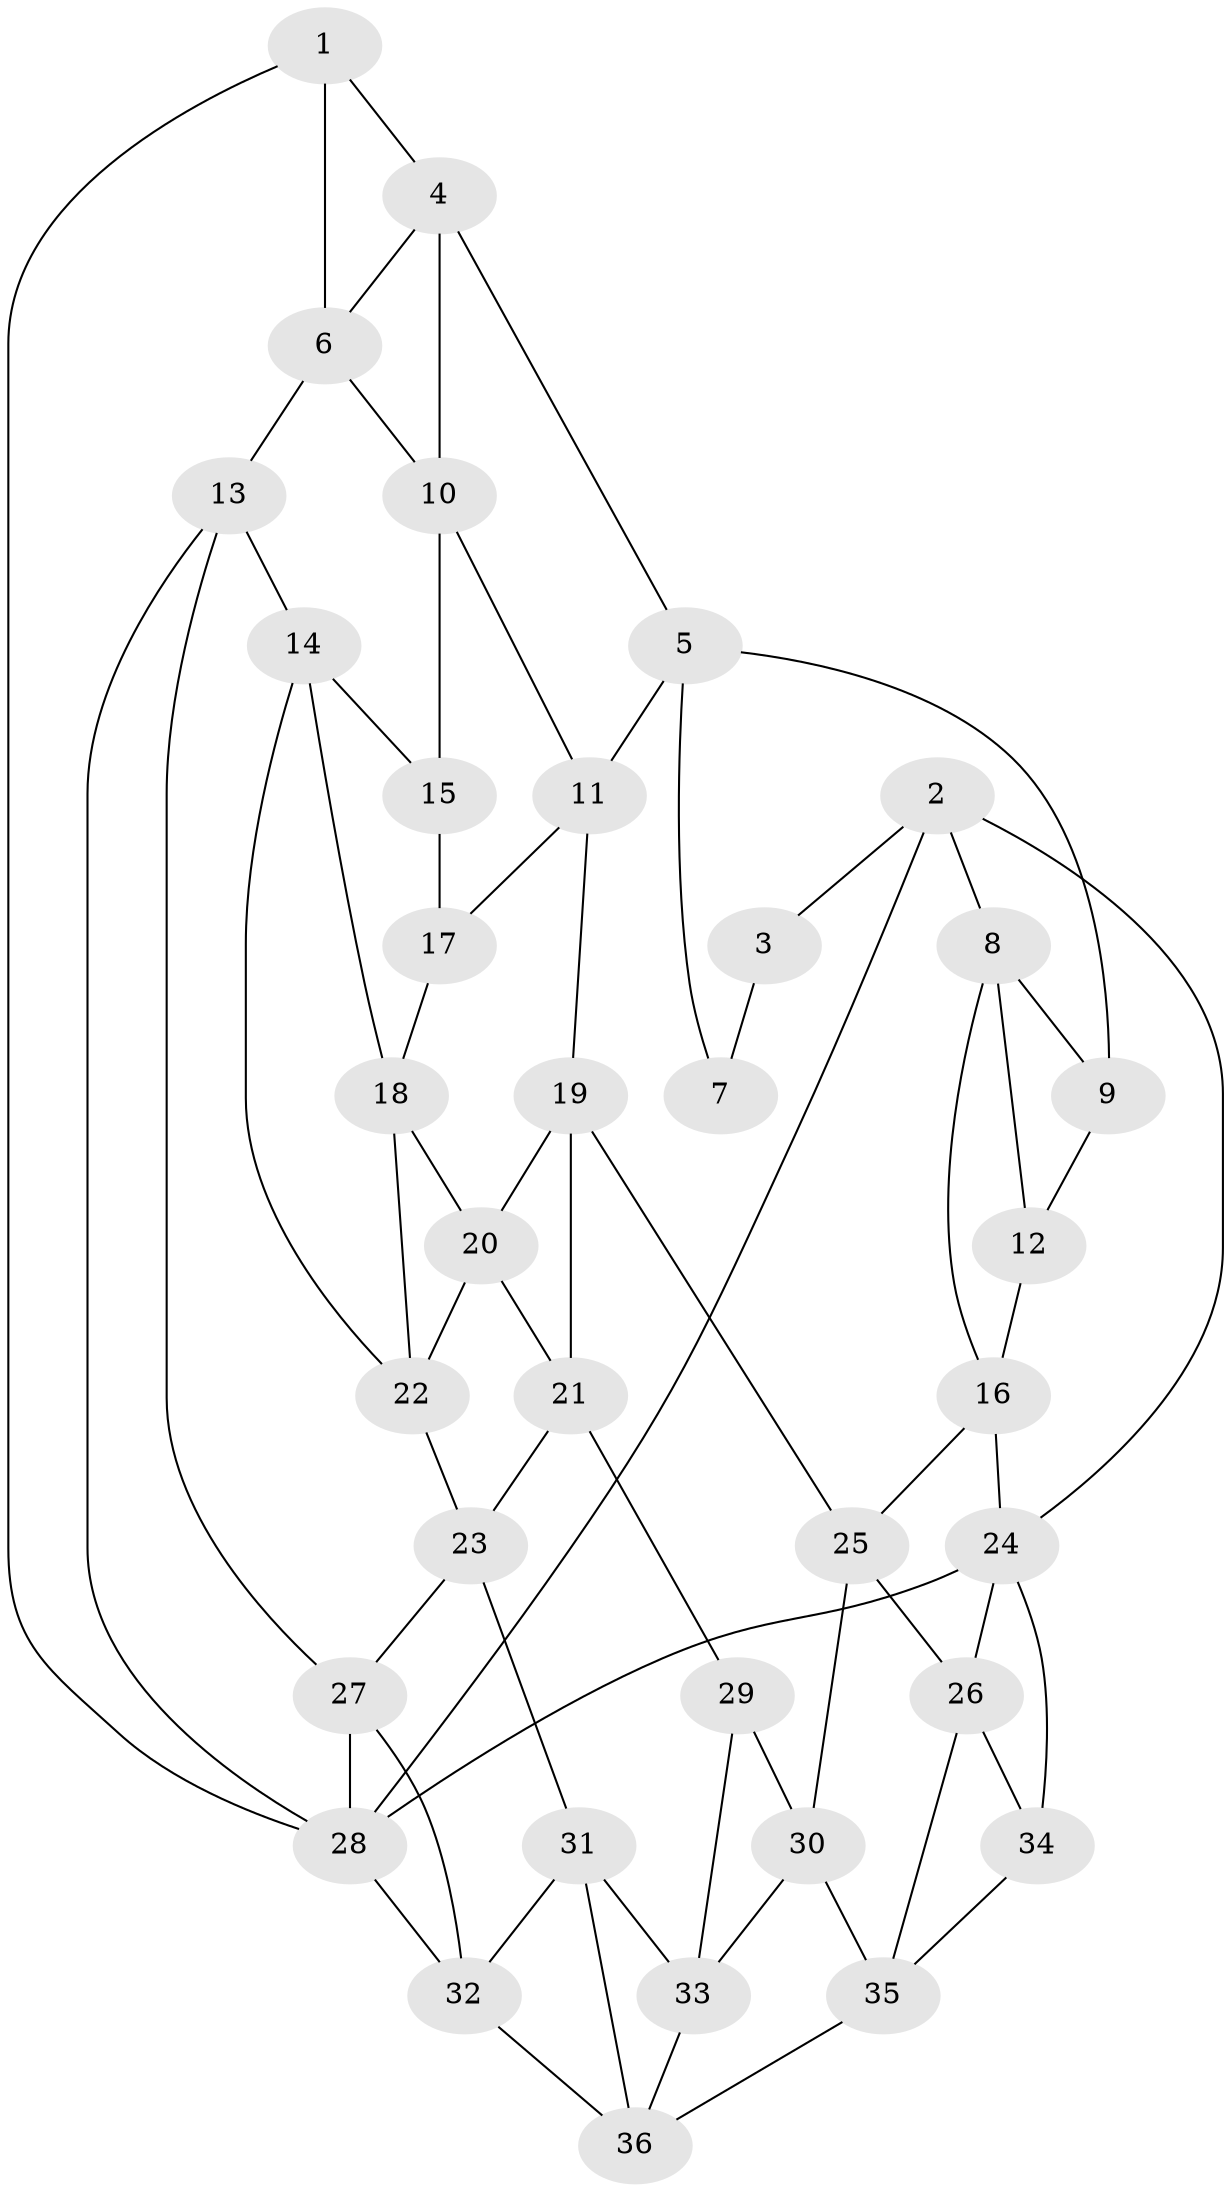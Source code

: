 // original degree distribution, {3: 0.04411764705882353, 4: 0.2647058823529412, 6: 0.2647058823529412, 5: 0.4264705882352941}
// Generated by graph-tools (version 1.1) at 2025/51/03/09/25 03:51:00]
// undirected, 36 vertices, 68 edges
graph export_dot {
graph [start="1"]
  node [color=gray90,style=filled];
  1;
  2;
  3;
  4;
  5;
  6;
  7;
  8;
  9;
  10;
  11;
  12;
  13;
  14;
  15;
  16;
  17;
  18;
  19;
  20;
  21;
  22;
  23;
  24;
  25;
  26;
  27;
  28;
  29;
  30;
  31;
  32;
  33;
  34;
  35;
  36;
  1 -- 4 [weight=1.0];
  1 -- 6 [weight=1.0];
  1 -- 28 [weight=1.0];
  2 -- 3 [weight=1.0];
  2 -- 8 [weight=1.0];
  2 -- 24 [weight=1.0];
  2 -- 28 [weight=1.0];
  3 -- 7 [weight=2.0];
  4 -- 5 [weight=1.0];
  4 -- 6 [weight=1.0];
  4 -- 10 [weight=1.0];
  5 -- 7 [weight=1.0];
  5 -- 9 [weight=1.0];
  5 -- 11 [weight=1.0];
  6 -- 10 [weight=1.0];
  6 -- 13 [weight=1.0];
  8 -- 9 [weight=1.0];
  8 -- 12 [weight=1.0];
  8 -- 16 [weight=1.0];
  9 -- 12 [weight=1.0];
  10 -- 11 [weight=1.0];
  10 -- 15 [weight=1.0];
  11 -- 17 [weight=1.0];
  11 -- 19 [weight=1.0];
  12 -- 16 [weight=1.0];
  13 -- 14 [weight=1.0];
  13 -- 27 [weight=1.0];
  13 -- 28 [weight=1.0];
  14 -- 15 [weight=1.0];
  14 -- 18 [weight=1.0];
  14 -- 22 [weight=1.0];
  15 -- 17 [weight=2.0];
  16 -- 24 [weight=1.0];
  16 -- 25 [weight=1.0];
  17 -- 18 [weight=1.0];
  18 -- 20 [weight=1.0];
  18 -- 22 [weight=1.0];
  19 -- 20 [weight=1.0];
  19 -- 21 [weight=1.0];
  19 -- 25 [weight=1.0];
  20 -- 21 [weight=1.0];
  20 -- 22 [weight=1.0];
  21 -- 23 [weight=1.0];
  21 -- 29 [weight=1.0];
  22 -- 23 [weight=1.0];
  23 -- 27 [weight=1.0];
  23 -- 31 [weight=1.0];
  24 -- 26 [weight=1.0];
  24 -- 28 [weight=1.0];
  24 -- 34 [weight=1.0];
  25 -- 26 [weight=1.0];
  25 -- 30 [weight=1.0];
  26 -- 34 [weight=1.0];
  26 -- 35 [weight=1.0];
  27 -- 28 [weight=1.0];
  27 -- 32 [weight=1.0];
  28 -- 32 [weight=1.0];
  29 -- 30 [weight=1.0];
  29 -- 33 [weight=1.0];
  30 -- 33 [weight=1.0];
  30 -- 35 [weight=1.0];
  31 -- 32 [weight=1.0];
  31 -- 33 [weight=1.0];
  31 -- 36 [weight=1.0];
  32 -- 36 [weight=1.0];
  33 -- 36 [weight=1.0];
  34 -- 35 [weight=1.0];
  35 -- 36 [weight=1.0];
}
